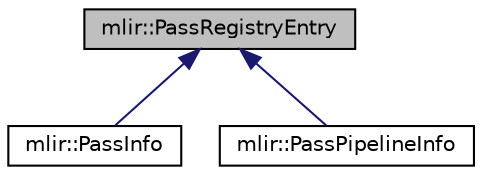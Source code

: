digraph "mlir::PassRegistryEntry"
{
  bgcolor="transparent";
  edge [fontname="Helvetica",fontsize="10",labelfontname="Helvetica",labelfontsize="10"];
  node [fontname="Helvetica",fontsize="10",shape=record];
  Node0 [label="mlir::PassRegistryEntry",height=0.2,width=0.4,color="black", fillcolor="grey75", style="filled", fontcolor="black"];
  Node0 -> Node1 [dir="back",color="midnightblue",fontsize="10",style="solid",fontname="Helvetica"];
  Node1 [label="mlir::PassInfo",height=0.2,width=0.4,color="black",URL="$classmlir_1_1PassInfo.html",tooltip="A structure to represent the information for a derived pass class. "];
  Node0 -> Node2 [dir="back",color="midnightblue",fontsize="10",style="solid",fontname="Helvetica"];
  Node2 [label="mlir::PassPipelineInfo",height=0.2,width=0.4,color="black",URL="$classmlir_1_1PassPipelineInfo.html",tooltip="A structure to represent the information of a registered pass pipeline. "];
}
